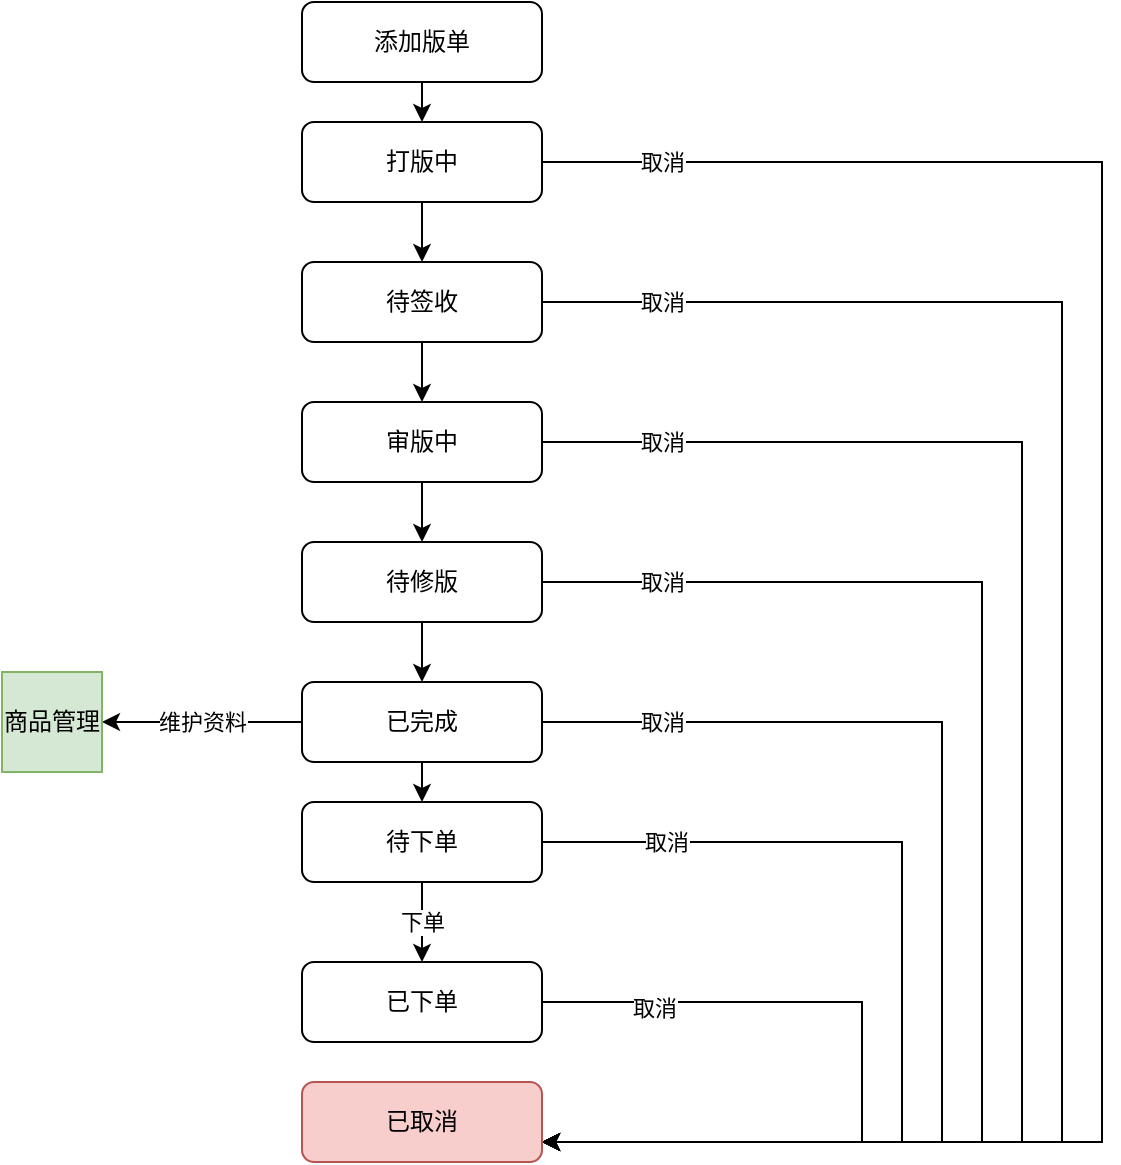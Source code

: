 <mxfile version="21.3.2" type="github">
  <diagram id="C5RBs43oDa-KdzZeNtuy" name="Page-1">
    <mxGraphModel dx="739" dy="413" grid="1" gridSize="10" guides="1" tooltips="1" connect="1" arrows="1" fold="1" page="1" pageScale="1" pageWidth="827" pageHeight="1169" math="0" shadow="0">
      <root>
        <mxCell id="WIyWlLk6GJQsqaUBKTNV-0" />
        <mxCell id="WIyWlLk6GJQsqaUBKTNV-1" parent="WIyWlLk6GJQsqaUBKTNV-0" />
        <mxCell id="WPWZkJBU00fYbWHc8xDp-0" style="edgeStyle=orthogonalEdgeStyle;rounded=0;orthogonalLoop=1;jettySize=auto;html=1;exitX=0.5;exitY=1;exitDx=0;exitDy=0;entryX=0.5;entryY=0;entryDx=0;entryDy=0;" edge="1" parent="WIyWlLk6GJQsqaUBKTNV-1" source="WIyWlLk6GJQsqaUBKTNV-3" target="WIyWlLk6GJQsqaUBKTNV-11">
          <mxGeometry relative="1" as="geometry" />
        </mxCell>
        <mxCell id="WIyWlLk6GJQsqaUBKTNV-3" value="添加版单" style="rounded=1;whiteSpace=wrap;html=1;fontSize=12;glass=0;strokeWidth=1;shadow=0;" parent="WIyWlLk6GJQsqaUBKTNV-1" vertex="1">
          <mxGeometry x="160" y="100" width="120" height="40" as="geometry" />
        </mxCell>
        <mxCell id="WPWZkJBU00fYbWHc8xDp-2" style="edgeStyle=orthogonalEdgeStyle;rounded=0;orthogonalLoop=1;jettySize=auto;html=1;exitX=0.5;exitY=1;exitDx=0;exitDy=0;entryX=0.5;entryY=0;entryDx=0;entryDy=0;" edge="1" parent="WIyWlLk6GJQsqaUBKTNV-1" source="WIyWlLk6GJQsqaUBKTNV-11" target="WPWZkJBU00fYbWHc8xDp-1">
          <mxGeometry relative="1" as="geometry" />
        </mxCell>
        <mxCell id="WPWZkJBU00fYbWHc8xDp-17" style="edgeStyle=orthogonalEdgeStyle;rounded=0;orthogonalLoop=1;jettySize=auto;html=1;exitX=1;exitY=0.5;exitDx=0;exitDy=0;entryX=1;entryY=0.75;entryDx=0;entryDy=0;" edge="1" parent="WIyWlLk6GJQsqaUBKTNV-1" source="WIyWlLk6GJQsqaUBKTNV-11" target="WPWZkJBU00fYbWHc8xDp-14">
          <mxGeometry relative="1" as="geometry">
            <mxPoint x="530" y="580" as="targetPoint" />
            <Array as="points">
              <mxPoint x="560" y="180" />
              <mxPoint x="560" y="670" />
            </Array>
          </mxGeometry>
        </mxCell>
        <mxCell id="WPWZkJBU00fYbWHc8xDp-18" value="取消" style="edgeLabel;html=1;align=center;verticalAlign=middle;resizable=0;points=[];" vertex="1" connectable="0" parent="WPWZkJBU00fYbWHc8xDp-17">
          <mxGeometry x="-0.798" y="4" relative="1" as="geometry">
            <mxPoint x="-46" y="4" as="offset" />
          </mxGeometry>
        </mxCell>
        <mxCell id="WIyWlLk6GJQsqaUBKTNV-11" value="打版中" style="rounded=1;whiteSpace=wrap;html=1;fontSize=12;glass=0;strokeWidth=1;shadow=0;" parent="WIyWlLk6GJQsqaUBKTNV-1" vertex="1">
          <mxGeometry x="160" y="160" width="120" height="40" as="geometry" />
        </mxCell>
        <mxCell id="WPWZkJBU00fYbWHc8xDp-4" style="edgeStyle=orthogonalEdgeStyle;rounded=0;orthogonalLoop=1;jettySize=auto;html=1;exitX=0.5;exitY=1;exitDx=0;exitDy=0;entryX=0.5;entryY=0;entryDx=0;entryDy=0;" edge="1" parent="WIyWlLk6GJQsqaUBKTNV-1" source="WPWZkJBU00fYbWHc8xDp-1" target="WPWZkJBU00fYbWHc8xDp-3">
          <mxGeometry relative="1" as="geometry" />
        </mxCell>
        <mxCell id="WPWZkJBU00fYbWHc8xDp-19" style="edgeStyle=orthogonalEdgeStyle;rounded=0;orthogonalLoop=1;jettySize=auto;html=1;exitX=1;exitY=0.5;exitDx=0;exitDy=0;entryX=1;entryY=0.75;entryDx=0;entryDy=0;" edge="1" parent="WIyWlLk6GJQsqaUBKTNV-1" source="WPWZkJBU00fYbWHc8xDp-1" target="WPWZkJBU00fYbWHc8xDp-14">
          <mxGeometry relative="1" as="geometry">
            <Array as="points">
              <mxPoint x="540" y="250" />
              <mxPoint x="540" y="670" />
            </Array>
          </mxGeometry>
        </mxCell>
        <mxCell id="WPWZkJBU00fYbWHc8xDp-20" value="取消" style="edgeLabel;html=1;align=center;verticalAlign=middle;resizable=0;points=[];" vertex="1" connectable="0" parent="WPWZkJBU00fYbWHc8xDp-19">
          <mxGeometry x="-0.638" y="-1" relative="1" as="geometry">
            <mxPoint x="-110" y="-1" as="offset" />
          </mxGeometry>
        </mxCell>
        <mxCell id="WPWZkJBU00fYbWHc8xDp-1" value="待签收" style="rounded=1;whiteSpace=wrap;html=1;fontSize=12;glass=0;strokeWidth=1;shadow=0;" vertex="1" parent="WIyWlLk6GJQsqaUBKTNV-1">
          <mxGeometry x="160" y="230" width="120" height="40" as="geometry" />
        </mxCell>
        <mxCell id="WPWZkJBU00fYbWHc8xDp-6" style="edgeStyle=orthogonalEdgeStyle;rounded=0;orthogonalLoop=1;jettySize=auto;html=1;exitX=0.5;exitY=1;exitDx=0;exitDy=0;entryX=0.5;entryY=0;entryDx=0;entryDy=0;" edge="1" parent="WIyWlLk6GJQsqaUBKTNV-1" source="WPWZkJBU00fYbWHc8xDp-3" target="WPWZkJBU00fYbWHc8xDp-5">
          <mxGeometry relative="1" as="geometry" />
        </mxCell>
        <mxCell id="WPWZkJBU00fYbWHc8xDp-21" style="edgeStyle=orthogonalEdgeStyle;rounded=0;orthogonalLoop=1;jettySize=auto;html=1;exitX=1;exitY=0.5;exitDx=0;exitDy=0;entryX=1;entryY=0.75;entryDx=0;entryDy=0;" edge="1" parent="WIyWlLk6GJQsqaUBKTNV-1" source="WPWZkJBU00fYbWHc8xDp-3" target="WPWZkJBU00fYbWHc8xDp-14">
          <mxGeometry relative="1" as="geometry">
            <Array as="points">
              <mxPoint x="520" y="320" />
              <mxPoint x="520" y="670" />
            </Array>
          </mxGeometry>
        </mxCell>
        <mxCell id="WPWZkJBU00fYbWHc8xDp-22" value="取消" style="edgeLabel;html=1;align=center;verticalAlign=middle;resizable=0;points=[];" vertex="1" connectable="0" parent="WPWZkJBU00fYbWHc8xDp-21">
          <mxGeometry x="-0.612" y="3" relative="1" as="geometry">
            <mxPoint x="-101" y="3" as="offset" />
          </mxGeometry>
        </mxCell>
        <mxCell id="WPWZkJBU00fYbWHc8xDp-3" value="审版中" style="rounded=1;whiteSpace=wrap;html=1;fontSize=12;glass=0;strokeWidth=1;shadow=0;" vertex="1" parent="WIyWlLk6GJQsqaUBKTNV-1">
          <mxGeometry x="160" y="300" width="120" height="40" as="geometry" />
        </mxCell>
        <mxCell id="WPWZkJBU00fYbWHc8xDp-8" style="edgeStyle=orthogonalEdgeStyle;rounded=0;orthogonalLoop=1;jettySize=auto;html=1;exitX=0.5;exitY=1;exitDx=0;exitDy=0;entryX=0.5;entryY=0;entryDx=0;entryDy=0;" edge="1" parent="WIyWlLk6GJQsqaUBKTNV-1" source="WPWZkJBU00fYbWHc8xDp-5" target="WPWZkJBU00fYbWHc8xDp-7">
          <mxGeometry relative="1" as="geometry" />
        </mxCell>
        <mxCell id="WPWZkJBU00fYbWHc8xDp-28" style="edgeStyle=orthogonalEdgeStyle;rounded=0;orthogonalLoop=1;jettySize=auto;html=1;exitX=1;exitY=0.5;exitDx=0;exitDy=0;entryX=1;entryY=0.75;entryDx=0;entryDy=0;" edge="1" parent="WIyWlLk6GJQsqaUBKTNV-1" source="WPWZkJBU00fYbWHc8xDp-5" target="WPWZkJBU00fYbWHc8xDp-14">
          <mxGeometry relative="1" as="geometry">
            <mxPoint x="510" y="400" as="targetPoint" />
            <Array as="points">
              <mxPoint x="500" y="390" />
              <mxPoint x="500" y="670" />
            </Array>
          </mxGeometry>
        </mxCell>
        <mxCell id="WPWZkJBU00fYbWHc8xDp-29" value="取消" style="edgeLabel;html=1;align=center;verticalAlign=middle;resizable=0;points=[];" vertex="1" connectable="0" parent="WPWZkJBU00fYbWHc8xDp-28">
          <mxGeometry x="-0.783" y="3" relative="1" as="geometry">
            <mxPoint x="-18" y="3" as="offset" />
          </mxGeometry>
        </mxCell>
        <mxCell id="WPWZkJBU00fYbWHc8xDp-5" value="待修版" style="rounded=1;whiteSpace=wrap;html=1;fontSize=12;glass=0;strokeWidth=1;shadow=0;" vertex="1" parent="WIyWlLk6GJQsqaUBKTNV-1">
          <mxGeometry x="160" y="370" width="120" height="40" as="geometry" />
        </mxCell>
        <mxCell id="WPWZkJBU00fYbWHc8xDp-11" style="edgeStyle=orthogonalEdgeStyle;rounded=0;orthogonalLoop=1;jettySize=auto;html=1;exitX=0.5;exitY=1;exitDx=0;exitDy=0;entryX=0.5;entryY=0;entryDx=0;entryDy=0;" edge="1" parent="WIyWlLk6GJQsqaUBKTNV-1" source="WPWZkJBU00fYbWHc8xDp-7" target="WPWZkJBU00fYbWHc8xDp-9">
          <mxGeometry relative="1" as="geometry" />
        </mxCell>
        <mxCell id="WPWZkJBU00fYbWHc8xDp-23" style="edgeStyle=orthogonalEdgeStyle;rounded=0;orthogonalLoop=1;jettySize=auto;html=1;exitX=1;exitY=0.5;exitDx=0;exitDy=0;entryX=1;entryY=0.75;entryDx=0;entryDy=0;" edge="1" parent="WIyWlLk6GJQsqaUBKTNV-1" source="WPWZkJBU00fYbWHc8xDp-7" target="WPWZkJBU00fYbWHc8xDp-14">
          <mxGeometry relative="1" as="geometry">
            <Array as="points">
              <mxPoint x="480" y="460" />
              <mxPoint x="480" y="670" />
            </Array>
          </mxGeometry>
        </mxCell>
        <mxCell id="WPWZkJBU00fYbWHc8xDp-24" value="取消" style="edgeLabel;html=1;align=center;verticalAlign=middle;resizable=0;points=[];" vertex="1" connectable="0" parent="WPWZkJBU00fYbWHc8xDp-23">
          <mxGeometry x="-0.712" y="-2" relative="1" as="geometry">
            <mxPoint x="-28" y="-2" as="offset" />
          </mxGeometry>
        </mxCell>
        <mxCell id="WPWZkJBU00fYbWHc8xDp-32" style="edgeStyle=orthogonalEdgeStyle;rounded=0;orthogonalLoop=1;jettySize=auto;html=1;exitX=0;exitY=0.5;exitDx=0;exitDy=0;entryX=1;entryY=0.5;entryDx=0;entryDy=0;" edge="1" parent="WIyWlLk6GJQsqaUBKTNV-1" source="WPWZkJBU00fYbWHc8xDp-7" target="WPWZkJBU00fYbWHc8xDp-31">
          <mxGeometry relative="1" as="geometry">
            <Array as="points">
              <mxPoint x="90" y="460" />
              <mxPoint x="90" y="460" />
            </Array>
          </mxGeometry>
        </mxCell>
        <mxCell id="WPWZkJBU00fYbWHc8xDp-33" value="维护资料" style="edgeLabel;html=1;align=center;verticalAlign=middle;resizable=0;points=[];" vertex="1" connectable="0" parent="WPWZkJBU00fYbWHc8xDp-32">
          <mxGeometry x="-0.242" y="3" relative="1" as="geometry">
            <mxPoint x="-12" y="-3" as="offset" />
          </mxGeometry>
        </mxCell>
        <mxCell id="WPWZkJBU00fYbWHc8xDp-7" value="已完成" style="rounded=1;whiteSpace=wrap;html=1;fontSize=12;glass=0;strokeWidth=1;shadow=0;" vertex="1" parent="WIyWlLk6GJQsqaUBKTNV-1">
          <mxGeometry x="160" y="440" width="120" height="40" as="geometry" />
        </mxCell>
        <mxCell id="WPWZkJBU00fYbWHc8xDp-13" value="下单" style="edgeStyle=orthogonalEdgeStyle;rounded=0;orthogonalLoop=1;jettySize=auto;html=1;exitX=0.5;exitY=1;exitDx=0;exitDy=0;entryX=0.5;entryY=0;entryDx=0;entryDy=0;" edge="1" parent="WIyWlLk6GJQsqaUBKTNV-1" source="WPWZkJBU00fYbWHc8xDp-9" target="WPWZkJBU00fYbWHc8xDp-12">
          <mxGeometry relative="1" as="geometry" />
        </mxCell>
        <mxCell id="WPWZkJBU00fYbWHc8xDp-25" style="edgeStyle=orthogonalEdgeStyle;rounded=0;orthogonalLoop=1;jettySize=auto;html=1;exitX=1;exitY=0.5;exitDx=0;exitDy=0;entryX=1;entryY=0.75;entryDx=0;entryDy=0;" edge="1" parent="WIyWlLk6GJQsqaUBKTNV-1" source="WPWZkJBU00fYbWHc8xDp-9" target="WPWZkJBU00fYbWHc8xDp-14">
          <mxGeometry relative="1" as="geometry">
            <Array as="points">
              <mxPoint x="460" y="520" />
              <mxPoint x="460" y="670" />
            </Array>
          </mxGeometry>
        </mxCell>
        <mxCell id="WPWZkJBU00fYbWHc8xDp-26" value="取消" style="edgeLabel;html=1;align=center;verticalAlign=middle;resizable=0;points=[];" vertex="1" connectable="0" parent="WPWZkJBU00fYbWHc8xDp-25">
          <mxGeometry x="-0.57" y="3" relative="1" as="geometry">
            <mxPoint x="-48" y="3" as="offset" />
          </mxGeometry>
        </mxCell>
        <mxCell id="WPWZkJBU00fYbWHc8xDp-9" value="待下单" style="rounded=1;whiteSpace=wrap;html=1;fontSize=12;glass=0;strokeWidth=1;shadow=0;" vertex="1" parent="WIyWlLk6GJQsqaUBKTNV-1">
          <mxGeometry x="160" y="500" width="120" height="40" as="geometry" />
        </mxCell>
        <mxCell id="WPWZkJBU00fYbWHc8xDp-27" style="edgeStyle=orthogonalEdgeStyle;rounded=0;orthogonalLoop=1;jettySize=auto;html=1;exitX=1;exitY=0.5;exitDx=0;exitDy=0;entryX=1;entryY=0.75;entryDx=0;entryDy=0;" edge="1" parent="WIyWlLk6GJQsqaUBKTNV-1" source="WPWZkJBU00fYbWHc8xDp-12" target="WPWZkJBU00fYbWHc8xDp-14">
          <mxGeometry relative="1" as="geometry">
            <Array as="points">
              <mxPoint x="440" y="600" />
              <mxPoint x="440" y="670" />
            </Array>
          </mxGeometry>
        </mxCell>
        <mxCell id="WPWZkJBU00fYbWHc8xDp-30" value="取消" style="edgeLabel;html=1;align=center;verticalAlign=middle;resizable=0;points=[];" vertex="1" connectable="0" parent="WPWZkJBU00fYbWHc8xDp-27">
          <mxGeometry x="-0.715" y="-3" relative="1" as="geometry">
            <mxPoint as="offset" />
          </mxGeometry>
        </mxCell>
        <mxCell id="WPWZkJBU00fYbWHc8xDp-12" value="已下单" style="rounded=1;whiteSpace=wrap;html=1;fontSize=12;glass=0;strokeWidth=1;shadow=0;" vertex="1" parent="WIyWlLk6GJQsqaUBKTNV-1">
          <mxGeometry x="160" y="580" width="120" height="40" as="geometry" />
        </mxCell>
        <mxCell id="WPWZkJBU00fYbWHc8xDp-14" value="已取消" style="rounded=1;whiteSpace=wrap;html=1;fontSize=12;glass=0;strokeWidth=1;shadow=0;fillColor=#f8cecc;strokeColor=#b85450;" vertex="1" parent="WIyWlLk6GJQsqaUBKTNV-1">
          <mxGeometry x="160" y="640" width="120" height="40" as="geometry" />
        </mxCell>
        <mxCell id="WPWZkJBU00fYbWHc8xDp-31" value="商品管理" style="whiteSpace=wrap;html=1;aspect=fixed;fillColor=#d5e8d4;strokeColor=#82b366;" vertex="1" parent="WIyWlLk6GJQsqaUBKTNV-1">
          <mxGeometry x="10" y="435" width="50" height="50" as="geometry" />
        </mxCell>
      </root>
    </mxGraphModel>
  </diagram>
</mxfile>
